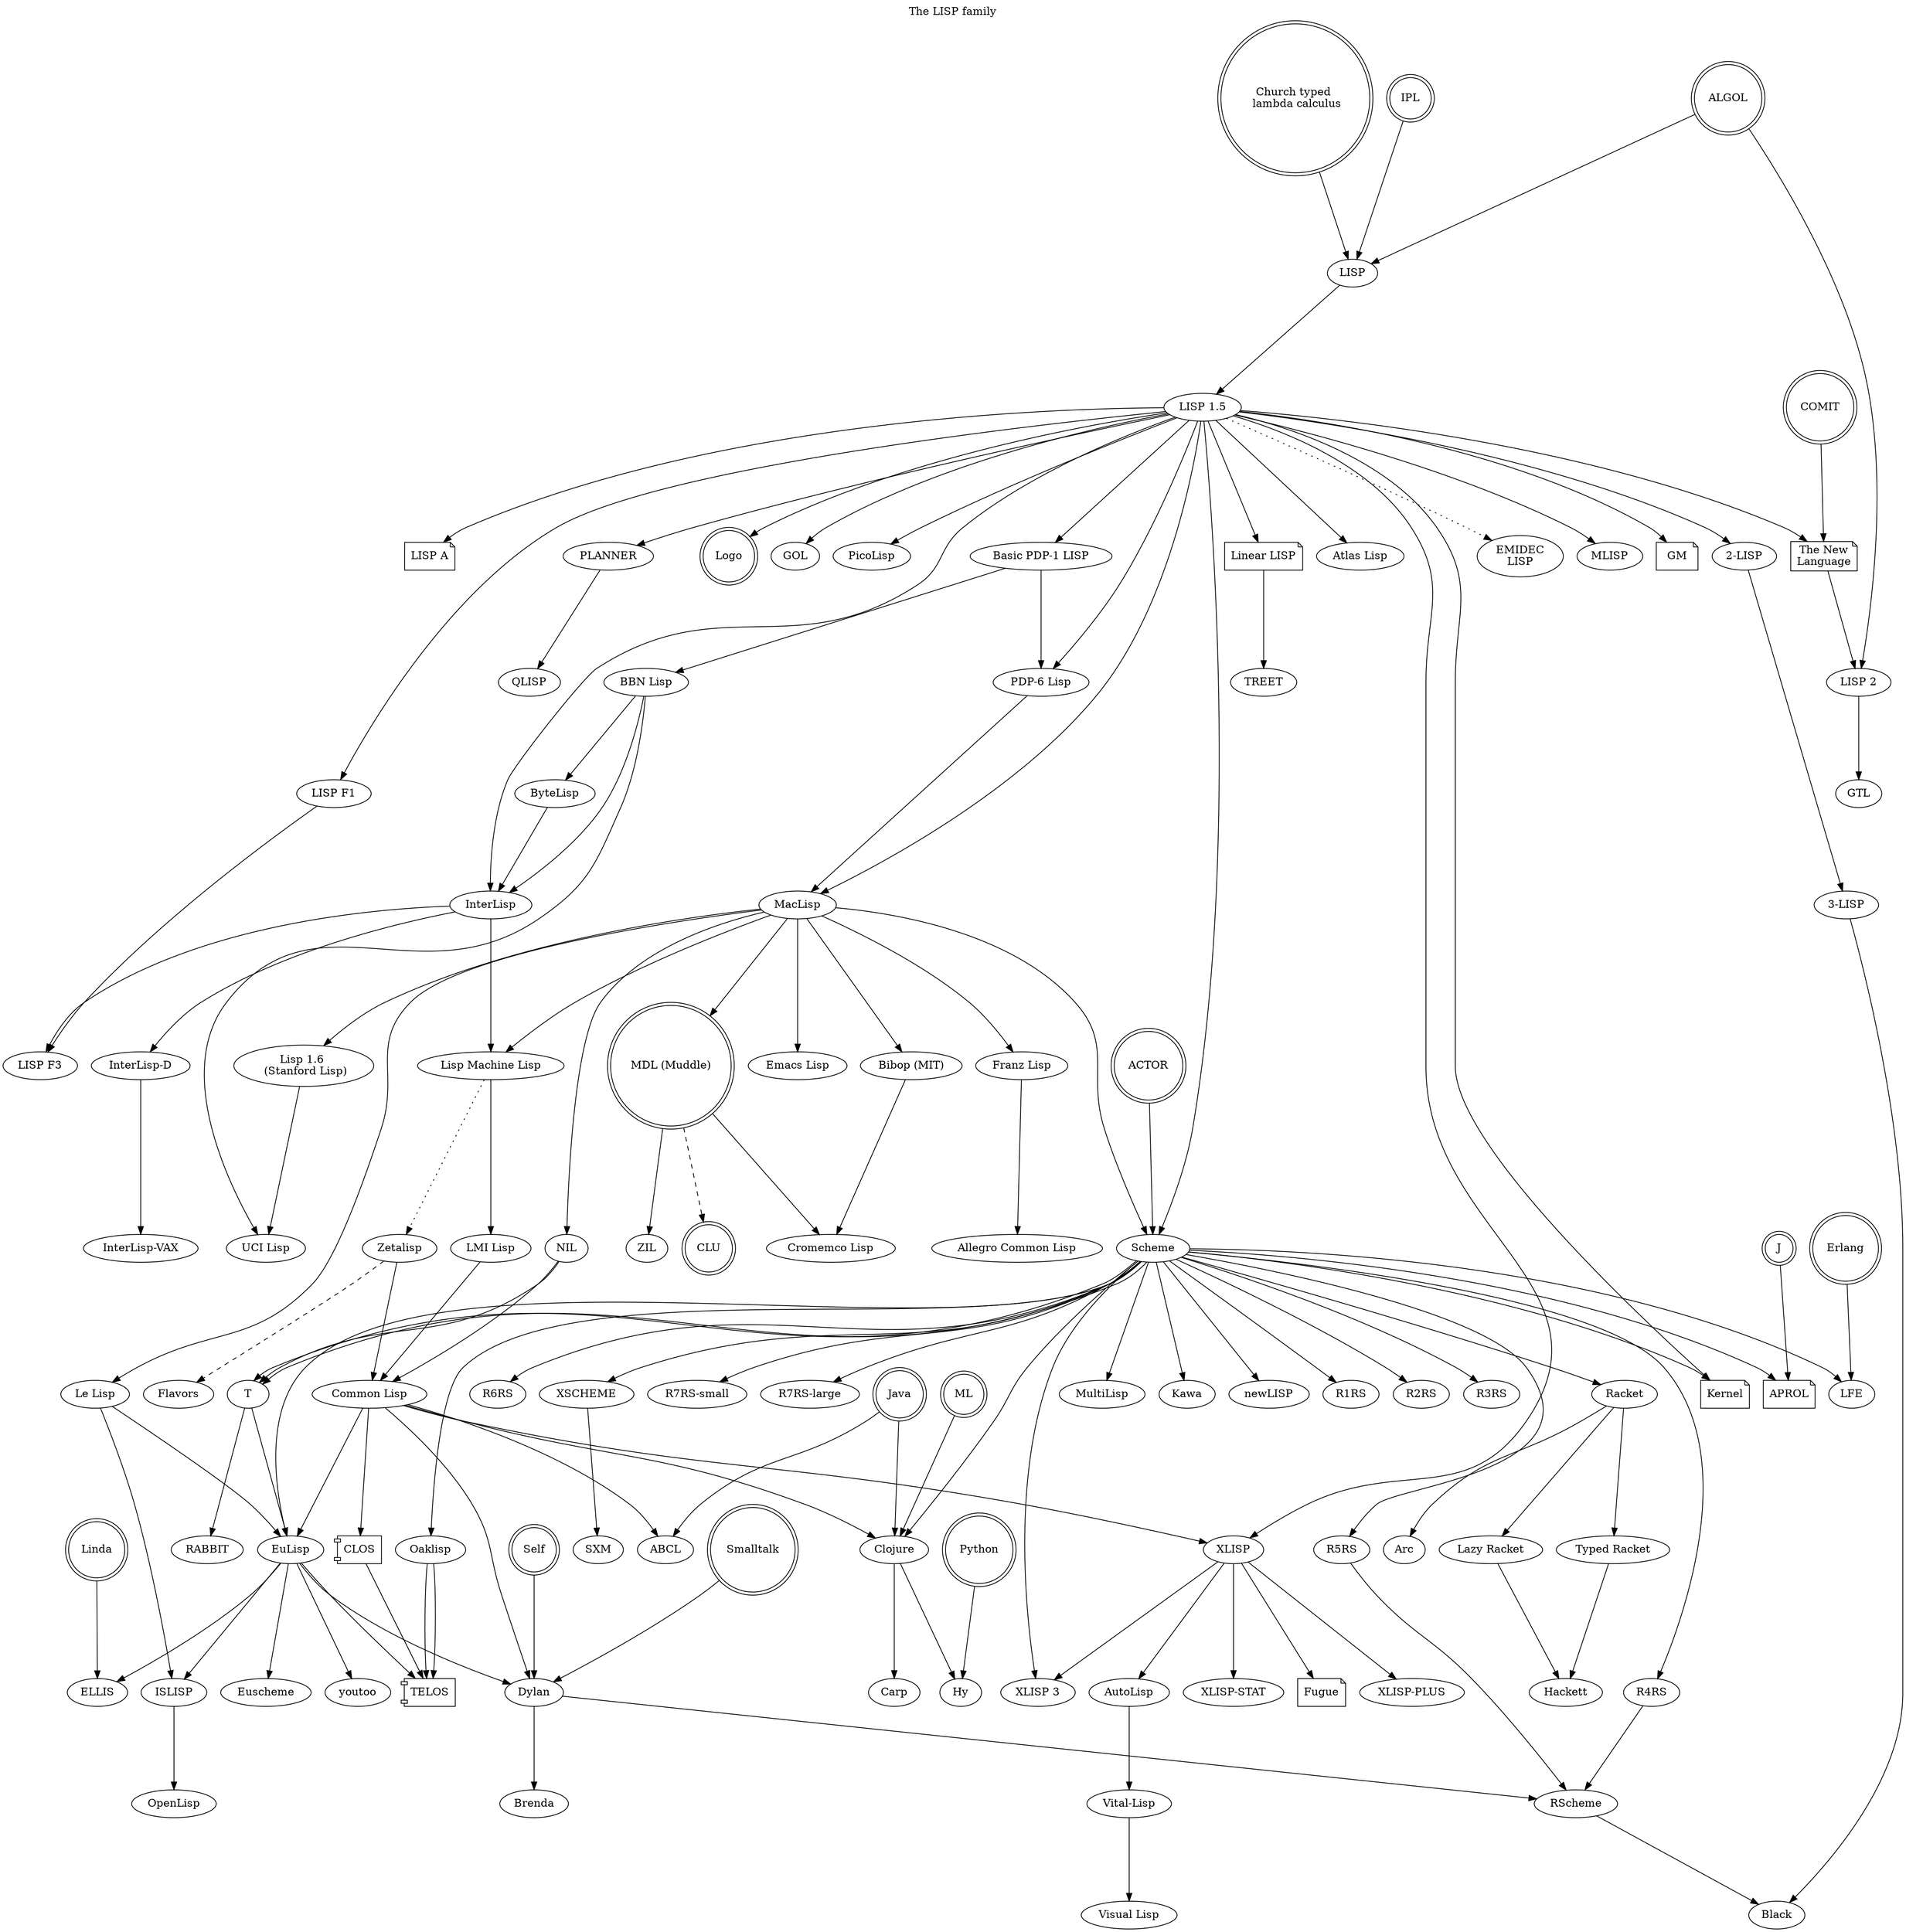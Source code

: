 # -*- graphviz-dot -*-
digraph FP
{
	graph[ranksep=1.5,
	      ratio="expand",
	      concentrate=false,
	      rank=new,
	      constraint=true,
	      label="The LISP family",
	      labelloc=t,
	      splines=true];

	// Entry and exit nodes from/into other languages are doublecircle formatted.
	// Dotted lines represent minor changes from one to another (e.g. renaming).
	// Dashed lines represent an implementation language relationship.
	// Note shapes mean that the language was described in a paper and didn't have a released implementation.
	// Component shapes mean that one is a subsystem of the other (e.g. CL -> CLOS)
	// Any changes should render on http://www.webgraphviz.com
	// A great lang reference at http://hopl.info/home.prx
	// Another at http://www.softwarepreservation.org/projects/LISP/

	"IPL" -> "LISP";
	"IPL" [shape = doublecircle];
	"Church typed \n lambda calculus" -> "LISP";
	"Church typed \n lambda calculus" [shape = doublecircle];
	"ALGOL" -> "LISP";
	"ALGOL" [shape = doublecircle];
	"LISP" -> "LISP 1.5";
	"LISP 1.5" -> "InterLisp";
	"LISP 1.5" -> "Linear LISP";
	"Linear LISP" -> "TREET";
	"Linear LISP" [shape=note];
	"LISP 1.5" -> "Atlas Lisp";
	"LISP 1.5" -> "MacLisp";
	"LISP 1.5" -> "Basic PDP-1 LISP";
	"LISP 1.5" -> "EMIDEC\nLISP" [style=dotted];
	"LISP 1.5" -> "MLISP";  // JMC's M-expression LISP
	"LISP 1.5" -> "The New\nLanguage";	
	"LISP 1.5" -> "GM"; // Graham Machine
	"LISP 1.5" -> "PLANNER" -> "QLISP";
	"LISP 1.5" -> "LISP A";
	"COMIT" -> "The New\nLanguage";
	"COMIT" [shape = doublecircle];
	"The New\nLanguage" -> "LISP 2";
	"The New\nLanguage" [shape=note];
	"LISP A" [shape=note];
	"GM" [shape=note];
	"ALGOL" -> "LISP 2";
	"LISP 2" -> "GTL";
	"MacLisp" -> "Lisp Machine Lisp";
	"MacLisp" -> "Bibop (MIT)";
	"MacLisp" -> "Lisp 1.6 \n (Stanford Lisp)";
	"Lisp 1.6 \n (Stanford Lisp)" -> "UCI Lisp";
	"Basic PDP-1 LISP" -> "BBN Lisp";
	"Basic PDP-1 LISP" -> "PDP-6 Lisp";
	"LISP 1.5" -> "PDP-6 Lisp" -> "MacLisp";
	"BBN Lisp" -> "UCI Lisp";
	"BBN Lisp" -> "InterLisp";
	"BBN Lisp" -> "ByteLisp" -> "InterLisp";
	"InterLisp" -> "Lisp Machine Lisp";
	"InterLisp" -> "InterLisp-D";
	"InterLisp-D" -> "InterLisp-VAX";
	"Lisp Machine Lisp" -> "Zetalisp" [style=dotted];
	"Lisp Machine Lisp" -> "LMI Lisp";
	"Zetalisp" -> "Common Lisp";
	"Zetalisp" -> "Flavors" [style=dashed];
	"LMI Lisp" -> "Common Lisp";

	// Scheme
	"ACTOR"  -> "Scheme";
	"ACTOR" [shape = doublecircle];
	"Scheme" -> "R1RS";
	"Scheme" -> "R2RS";	
	"Scheme" -> "R3RS";	
	"Scheme" -> "R4RS";	
	"Scheme" -> "R5RS";	
	"Scheme" -> "R6RS";	
	"Scheme" -> "R7RS-small";	
	"Scheme" -> "R7RS-large";

	"R4RS" -> "RScheme";
	"R5RS" -> "RScheme";
	"Dylan" -> "RScheme";

	"RScheme" -> "Black";
	"3-LISP" -> "Black";

	"MacLisp" -> "Scheme";
	"Scheme" -> "MultiLisp";
	"MacLisp" -> "MDL (Muddle)";
	"MDL (Muddle)" -> "Cromemco Lisp";
	"MDL (Muddle)" -> "ZIL";
	"MDL (Muddle)" -> "CLU" [style=dashed];
	"CLU" [shape = doublecircle];
	"MDL (Muddle)" [shape = doublecircle];
	"Bibop (MIT)" -> "Cromemco Lisp";
	"LISP 1.5" -> "XLISP" -> "AutoLisp" -> "Vital-Lisp";
	"XLISP" -> "Fugue";
	"XLISP" -> "XLISP-PLUS";
	"Fugue" [shape = note];
	"Vital-Lisp" -> "Visual Lisp";
	"Common Lisp" -> "XLISP" -> "XLISP 3";
	"XLISP" -> "XLISP-STAT";
	"Scheme" -> "XLISP 3";
	"Scheme" -> "APROL";
	"J" -> "APROL";
	"J" [shape = doublecircle];
	"APROL" [shape = note];
	"MacLisp" -> "Emacs Lisp";
	"MacLisp" -> "NIL" -> "Common Lisp" -> "Dylan";
	"Self" -> "Dylan";
	"Smalltalk" -> "Dylan";
	"Dylan" -> "Brenda";
	"Self" [shape = doublecircle];
	"Smalltalk" [shape = doublecircle];
	"NIL" -> "T";
	"Scheme" -> "T";
	"T" -> "EuLisp" -> "ISLISP" -> "OpenLisp";
	"T" -> "RABBIT";
	"Scheme" -> "Kawa";
	"Scheme" -> "newLISP";
	"Scheme" -> "XSCHEME" -> "SXM";
	"LISP 1.5" -> "Logo";
	"LISP 1.5" -> "GOL";
	"LISP 1.5" -> "Kernel";
	"Scheme" -> "Kernel";
	"Kernel" [shape = note];
	"Logo" [shape = doublecircle];
	"MacLisp" -> "Franz Lisp" -> "Allegro Common Lisp";
	"LISP 1.5" -> "Scheme" -> "T";
	"LISP 1.5" -> "PicoLisp";
	"Erlang" -> "LFE";
	"Erlang" [shape = doublecircle];
	"Scheme" -> "LFE";
	"LISP 1.5" -> "2-LISP" -> "3-LISP";
	"LISP 1.5" -> "LISP F1";
	"LISP F1" -> "LISP F3";
	"InterLisp" -> "LISP F3";
	"Scheme" -> "Racket" -> "Arc";
	"Racket" -> "Typed Racket" -> "Hackett";
	"Racket" -> "Lazy Racket" -> "Hackett";
	"Common Lisp" -> "Clojure";
	"Scheme" -> "Clojure";
	"ML" -> "Clojure";
	"ML" [shape = doublecircle];
	"Java" -> "Clojure";
	"Java" -> "ABCL";
	"Common Lisp" -> "ABCL";
	"Java" [shape = doublecircle];
	"Clojure" -> "Carp";
	"Clojure" -> "Hy";
	"Python" -> "Hy";
	"Python" [shape = doublecircle];
	"MacLisp" -> "Le Lisp" -> "EuLisp";
	"Scheme" -> "EuLisp";
	"Scheme" -> "Oaklisp" -> "TELOS";
	"Common Lisp" -> "CLOS";
	"CLOS" [shape=component];
	"CLOS" -> "TELOS";
	"Oaklisp" -> "TELOS";
	"Le Lisp" -> "ISLISP";
	"Common Lisp" -> "EuLisp" -> "Dylan";
	"EuLisp" -> "youtoo";
	"EuLisp" -> "ELLIS";
	"EuLisp" -> "TELOS";
	"TELOS" [shape=component];
	"Linda" -> "ELLIS";
	"Linda" [shape = doublecircle];
	"EuLisp" -> "Euscheme";
}
